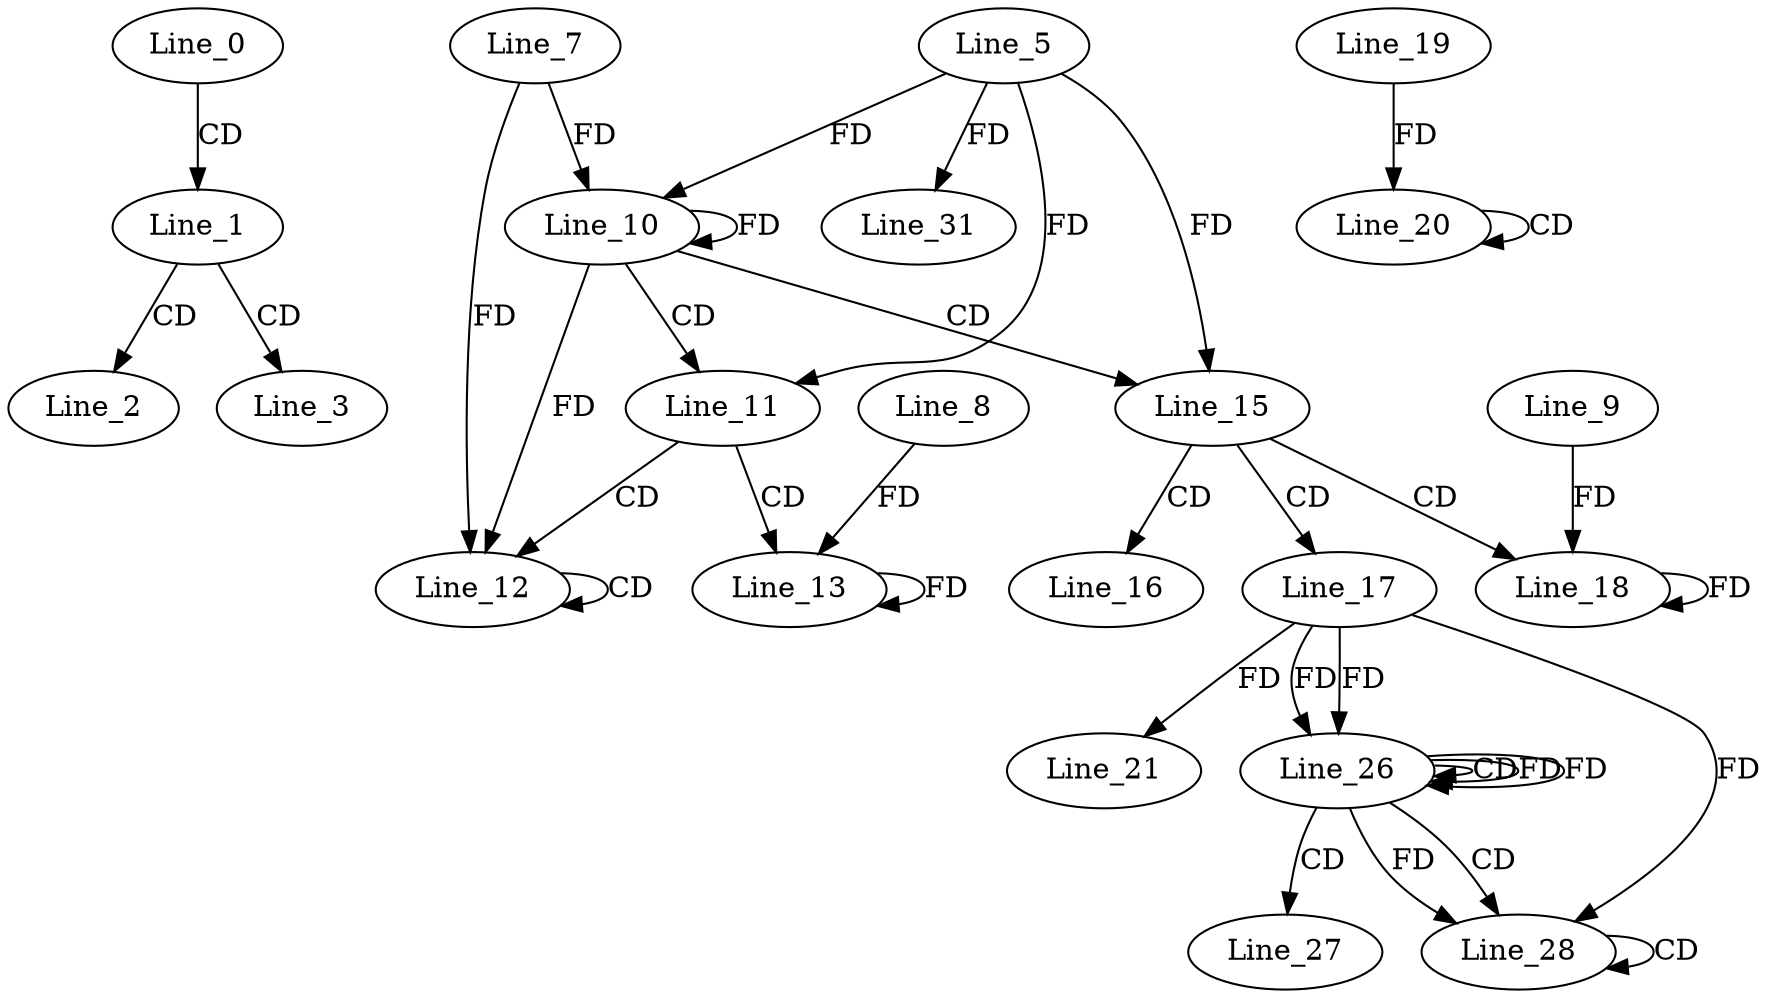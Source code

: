 digraph G {
  Line_0;
  Line_1;
  Line_2;
  Line_3;
  Line_10;
  Line_7;
  Line_10;
  Line_5;
  Line_10;
  Line_11;
  Line_11;
  Line_12;
  Line_12;
  Line_13;
  Line_8;
  Line_13;
  Line_15;
  Line_15;
  Line_16;
  Line_17;
  Line_18;
  Line_9;
  Line_20;
  Line_20;
  Line_19;
  Line_21;
  Line_26;
  Line_26;
  Line_26;
  Line_27;
  Line_28;
  Line_28;
  Line_31;
  Line_0 -> Line_1 [ label="CD" ];
  Line_1 -> Line_2 [ label="CD" ];
  Line_1 -> Line_3 [ label="CD" ];
  Line_10 -> Line_10 [ label="FD" ];
  Line_7 -> Line_10 [ label="FD" ];
  Line_5 -> Line_10 [ label="FD" ];
  Line_10 -> Line_11 [ label="CD" ];
  Line_5 -> Line_11 [ label="FD" ];
  Line_11 -> Line_12 [ label="CD" ];
  Line_12 -> Line_12 [ label="CD" ];
  Line_10 -> Line_12 [ label="FD" ];
  Line_7 -> Line_12 [ label="FD" ];
  Line_11 -> Line_13 [ label="CD" ];
  Line_13 -> Line_13 [ label="FD" ];
  Line_8 -> Line_13 [ label="FD" ];
  Line_10 -> Line_15 [ label="CD" ];
  Line_5 -> Line_15 [ label="FD" ];
  Line_15 -> Line_16 [ label="CD" ];
  Line_15 -> Line_17 [ label="CD" ];
  Line_15 -> Line_18 [ label="CD" ];
  Line_18 -> Line_18 [ label="FD" ];
  Line_9 -> Line_18 [ label="FD" ];
  Line_20 -> Line_20 [ label="CD" ];
  Line_19 -> Line_20 [ label="FD" ];
  Line_17 -> Line_21 [ label="FD" ];
  Line_17 -> Line_26 [ label="FD" ];
  Line_26 -> Line_26 [ label="CD" ];
  Line_26 -> Line_26 [ label="FD" ];
  Line_17 -> Line_26 [ label="FD" ];
  Line_26 -> Line_27 [ label="CD" ];
  Line_26 -> Line_28 [ label="CD" ];
  Line_26 -> Line_28 [ label="FD" ];
  Line_17 -> Line_28 [ label="FD" ];
  Line_28 -> Line_28 [ label="CD" ];
  Line_5 -> Line_31 [ label="FD" ];
  Line_26 -> Line_26 [ label="FD" ];
}
